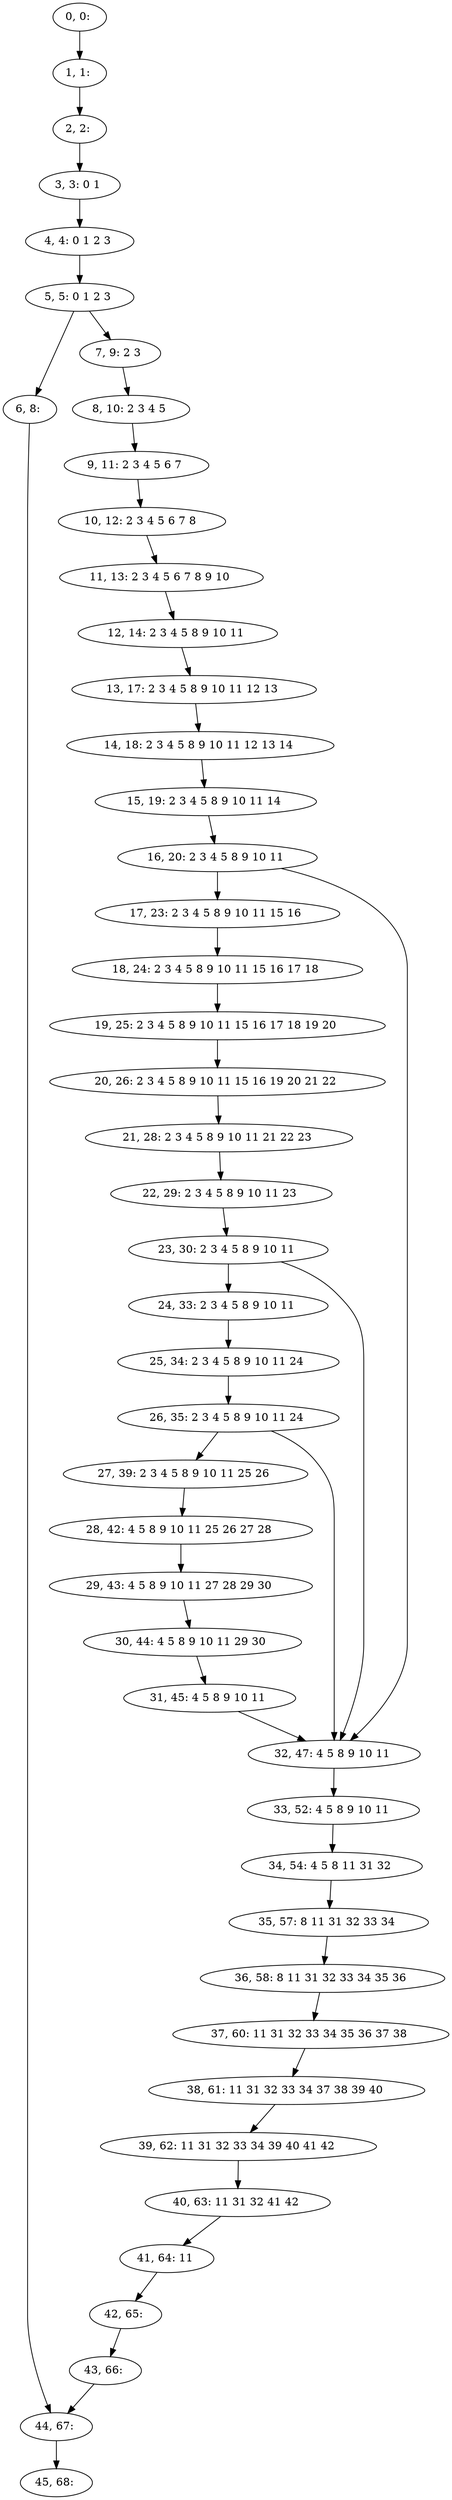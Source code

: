 digraph G {
0[label="0, 0: "];
1[label="1, 1: "];
2[label="2, 2: "];
3[label="3, 3: 0 1 "];
4[label="4, 4: 0 1 2 3 "];
5[label="5, 5: 0 1 2 3 "];
6[label="6, 8: "];
7[label="7, 9: 2 3 "];
8[label="8, 10: 2 3 4 5 "];
9[label="9, 11: 2 3 4 5 6 7 "];
10[label="10, 12: 2 3 4 5 6 7 8 "];
11[label="11, 13: 2 3 4 5 6 7 8 9 10 "];
12[label="12, 14: 2 3 4 5 8 9 10 11 "];
13[label="13, 17: 2 3 4 5 8 9 10 11 12 13 "];
14[label="14, 18: 2 3 4 5 8 9 10 11 12 13 14 "];
15[label="15, 19: 2 3 4 5 8 9 10 11 14 "];
16[label="16, 20: 2 3 4 5 8 9 10 11 "];
17[label="17, 23: 2 3 4 5 8 9 10 11 15 16 "];
18[label="18, 24: 2 3 4 5 8 9 10 11 15 16 17 18 "];
19[label="19, 25: 2 3 4 5 8 9 10 11 15 16 17 18 19 20 "];
20[label="20, 26: 2 3 4 5 8 9 10 11 15 16 19 20 21 22 "];
21[label="21, 28: 2 3 4 5 8 9 10 11 21 22 23 "];
22[label="22, 29: 2 3 4 5 8 9 10 11 23 "];
23[label="23, 30: 2 3 4 5 8 9 10 11 "];
24[label="24, 33: 2 3 4 5 8 9 10 11 "];
25[label="25, 34: 2 3 4 5 8 9 10 11 24 "];
26[label="26, 35: 2 3 4 5 8 9 10 11 24 "];
27[label="27, 39: 2 3 4 5 8 9 10 11 25 26 "];
28[label="28, 42: 4 5 8 9 10 11 25 26 27 28 "];
29[label="29, 43: 4 5 8 9 10 11 27 28 29 30 "];
30[label="30, 44: 4 5 8 9 10 11 29 30 "];
31[label="31, 45: 4 5 8 9 10 11 "];
32[label="32, 47: 4 5 8 9 10 11 "];
33[label="33, 52: 4 5 8 9 10 11 "];
34[label="34, 54: 4 5 8 11 31 32 "];
35[label="35, 57: 8 11 31 32 33 34 "];
36[label="36, 58: 8 11 31 32 33 34 35 36 "];
37[label="37, 60: 11 31 32 33 34 35 36 37 38 "];
38[label="38, 61: 11 31 32 33 34 37 38 39 40 "];
39[label="39, 62: 11 31 32 33 34 39 40 41 42 "];
40[label="40, 63: 11 31 32 41 42 "];
41[label="41, 64: 11 "];
42[label="42, 65: "];
43[label="43, 66: "];
44[label="44, 67: "];
45[label="45, 68: "];
0->1 ;
1->2 ;
2->3 ;
3->4 ;
4->5 ;
5->6 ;
5->7 ;
6->44 ;
7->8 ;
8->9 ;
9->10 ;
10->11 ;
11->12 ;
12->13 ;
13->14 ;
14->15 ;
15->16 ;
16->17 ;
16->32 ;
17->18 ;
18->19 ;
19->20 ;
20->21 ;
21->22 ;
22->23 ;
23->24 ;
23->32 ;
24->25 ;
25->26 ;
26->27 ;
26->32 ;
27->28 ;
28->29 ;
29->30 ;
30->31 ;
31->32 ;
32->33 ;
33->34 ;
34->35 ;
35->36 ;
36->37 ;
37->38 ;
38->39 ;
39->40 ;
40->41 ;
41->42 ;
42->43 ;
43->44 ;
44->45 ;
}
